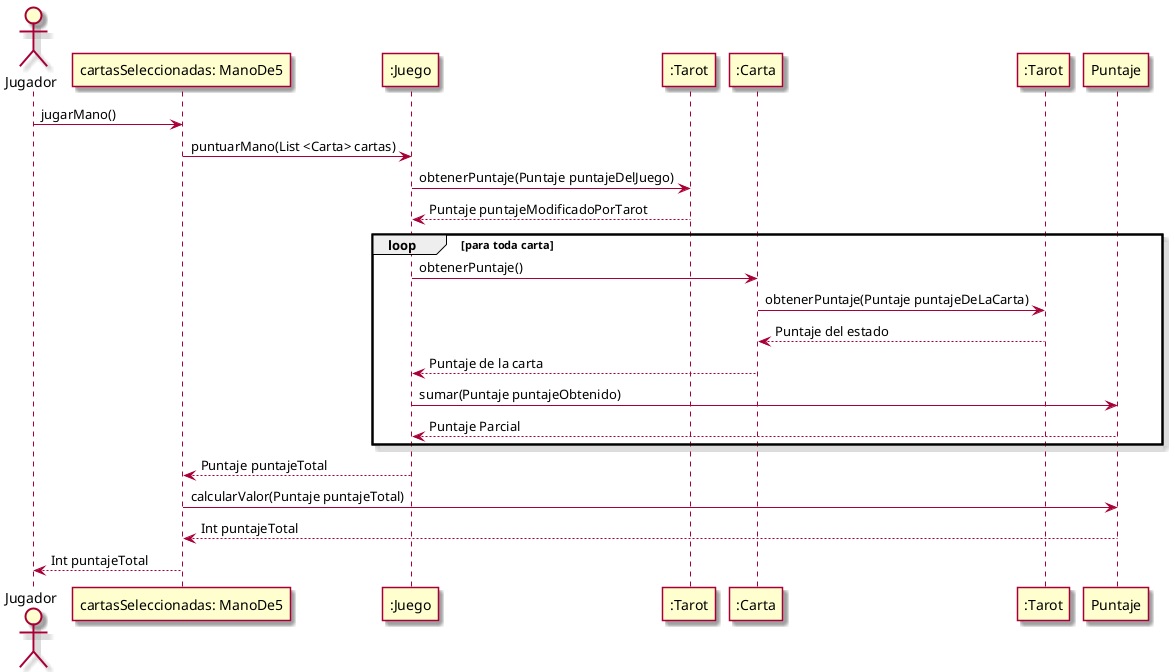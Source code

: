 @startuml

skin rose

actor Jugador
Jugador -> "cartasSeleccionadas: ManoDe5" as CartasSeleccionadas : jugarMano()
CartasSeleccionadas -> ":Juego" as Juego :puntuarMano(List <Carta> cartas)
Juego -> ":Tarot" as Tarot: obtenerPuntaje(Puntaje puntajeDelJuego)
Juego <-- Tarot: Puntaje puntajeModificadoPorTarot
loop para toda carta
Juego -> ":Carta" as Carta :obtenerPuntaje()
Carta -> ":Tarot" as TarotDeLaCarta :obtenerPuntaje(Puntaje puntajeDeLaCarta)
Carta  <-- TarotDeLaCarta :Puntaje del estado
Juego <-- Carta :Puntaje de la carta
Juego -> Puntaje: sumar(Puntaje puntajeObtenido)
Juego <-- Puntaje : Puntaje Parcial
end

CartasSeleccionadas <-- Juego : Puntaje puntajeTotal
CartasSeleccionadas -> Puntaje : calcularValor(Puntaje puntajeTotal)
CartasSeleccionadas <-- Puntaje : Int puntajeTotal
Jugador <-- CartasSeleccionadas : Int puntajeTotal
@enduml